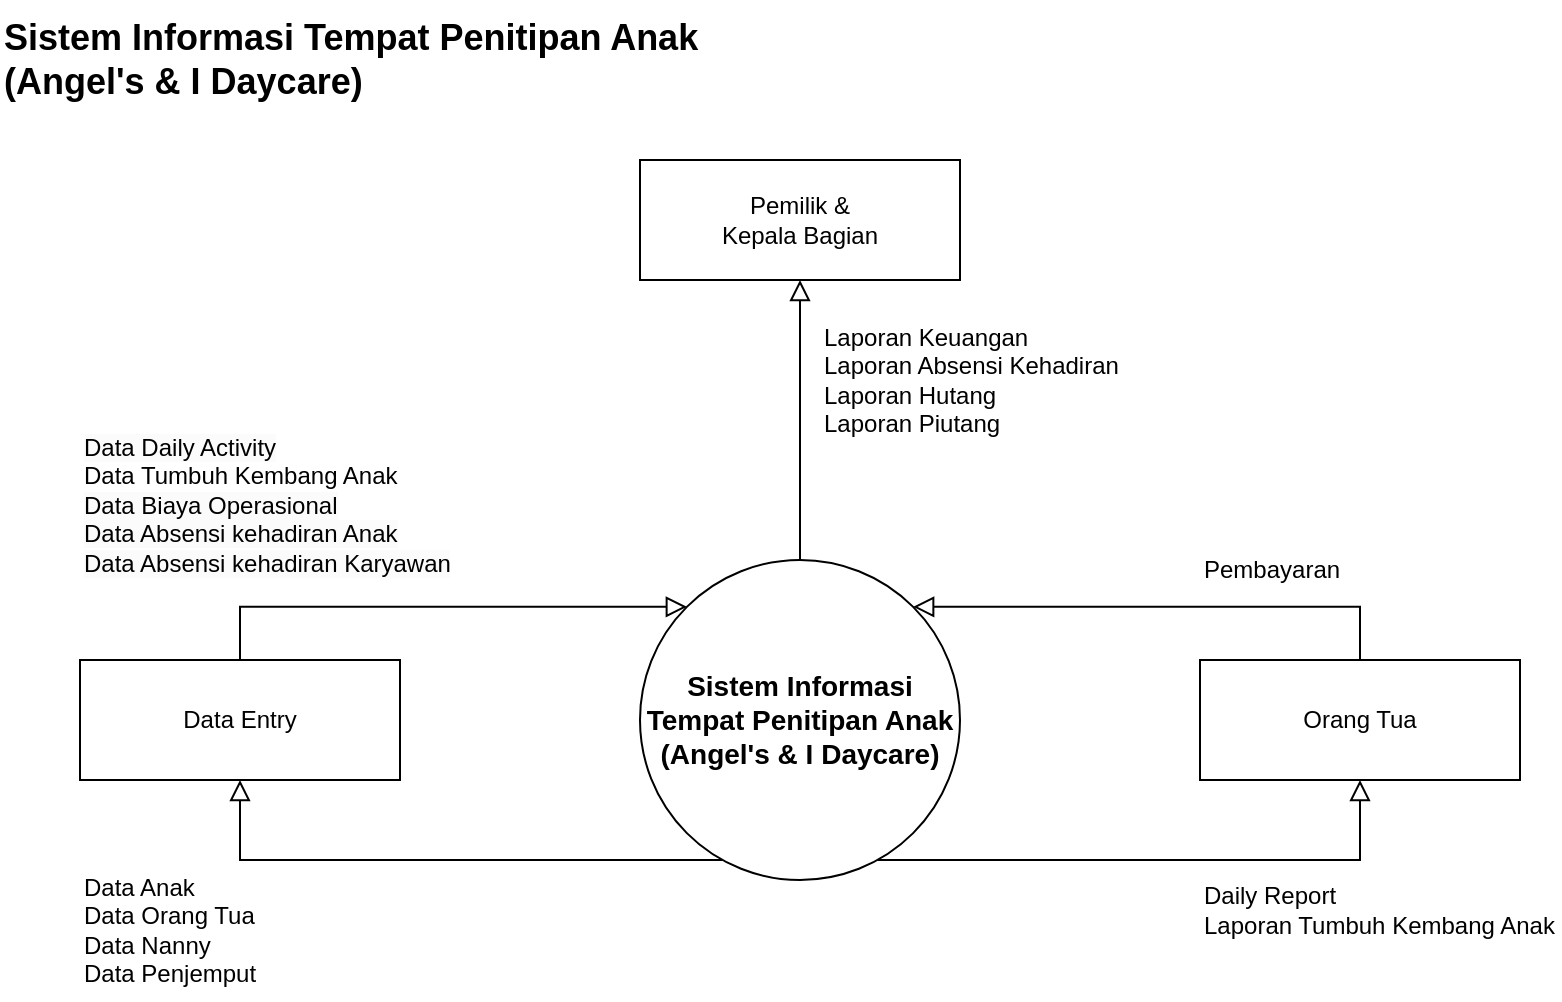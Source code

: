 <mxfile version="21.2.3" type="github" pages="3">
  <diagram id="-cViwrgLB8MZxIiX8cfI" name="Level 0">
    <mxGraphModel dx="874" dy="567" grid="1" gridSize="10" guides="1" tooltips="1" connect="1" arrows="1" fold="1" page="1" pageScale="1" pageWidth="850" pageHeight="1100" math="0" shadow="0">
      <root>
        <mxCell id="0" />
        <mxCell id="1" parent="0" />
        <mxCell id="pNz9P8v8omz6geSnsJ9m-1" value="&lt;font style=&quot;font-size: 14px;&quot;&gt;&lt;b&gt;Sistem Informasi &lt;br&gt;Tempat Penitipan Anak&lt;br&gt;(Angel&#39;s &amp;amp; I Daycare)&lt;/b&gt;&lt;/font&gt;" style="ellipse;whiteSpace=wrap;html=1;" parent="1" vertex="1">
          <mxGeometry x="360" y="320" width="160" height="160" as="geometry" />
        </mxCell>
        <mxCell id="pNz9P8v8omz6geSnsJ9m-2" value="Pemilik &amp;amp;&lt;br&gt;Kepala Bagian" style="rounded=0;whiteSpace=wrap;html=1;" parent="1" vertex="1">
          <mxGeometry x="360" y="120" width="160" height="60" as="geometry" />
        </mxCell>
        <mxCell id="pNz9P8v8omz6geSnsJ9m-3" value="Data Entry" style="rounded=0;whiteSpace=wrap;html=1;" parent="1" vertex="1">
          <mxGeometry x="80" y="370" width="160" height="60" as="geometry" />
        </mxCell>
        <mxCell id="pNz9P8v8omz6geSnsJ9m-4" value="Orang Tua" style="rounded=0;whiteSpace=wrap;html=1;" parent="1" vertex="1">
          <mxGeometry x="640" y="370" width="160" height="60" as="geometry" />
        </mxCell>
        <mxCell id="brgDT2GIcDv5zIJxUh-V-1" value="" style="rounded=0;html=1;jettySize=auto;orthogonalLoop=1;fontSize=11;endArrow=block;endFill=0;endSize=8;strokeWidth=1;shadow=0;labelBackgroundColor=none;edgeStyle=orthogonalEdgeStyle;exitX=0.5;exitY=0;exitDx=0;exitDy=0;" parent="1" source="pNz9P8v8omz6geSnsJ9m-1" target="pNz9P8v8omz6geSnsJ9m-2" edge="1">
          <mxGeometry relative="1" as="geometry">
            <mxPoint x="440" y="270" as="sourcePoint" />
            <mxPoint x="490" y="295" as="targetPoint" />
          </mxGeometry>
        </mxCell>
        <mxCell id="brgDT2GIcDv5zIJxUh-V-2" value="" style="rounded=0;html=1;jettySize=auto;orthogonalLoop=1;fontSize=11;endArrow=block;endFill=0;endSize=8;strokeWidth=1;shadow=0;labelBackgroundColor=none;edgeStyle=orthogonalEdgeStyle;" parent="1" source="pNz9P8v8omz6geSnsJ9m-1" edge="1">
          <mxGeometry relative="1" as="geometry">
            <mxPoint x="510" y="470" as="sourcePoint" />
            <mxPoint x="720" y="430" as="targetPoint" />
            <Array as="points">
              <mxPoint x="720" y="470" />
            </Array>
          </mxGeometry>
        </mxCell>
        <mxCell id="brgDT2GIcDv5zIJxUh-V-3" value="" style="rounded=0;html=1;jettySize=auto;orthogonalLoop=1;fontSize=11;endArrow=block;endFill=0;endSize=8;strokeWidth=1;shadow=0;labelBackgroundColor=none;edgeStyle=orthogonalEdgeStyle;entryX=0.5;entryY=1;entryDx=0;entryDy=0;" parent="1" source="pNz9P8v8omz6geSnsJ9m-1" target="pNz9P8v8omz6geSnsJ9m-3" edge="1">
          <mxGeometry relative="1" as="geometry">
            <mxPoint x="360" y="480" as="sourcePoint" />
            <mxPoint x="480" y="399.5" as="targetPoint" />
            <Array as="points">
              <mxPoint x="160" y="470" />
            </Array>
          </mxGeometry>
        </mxCell>
        <mxCell id="brgDT2GIcDv5zIJxUh-V-4" value="Daily Report&lt;br&gt;Laporan Tumbuh Kembang Anak" style="text;strokeColor=none;align=left;fillColor=none;html=1;verticalAlign=middle;whiteSpace=wrap;rounded=0;" parent="1" vertex="1">
          <mxGeometry x="640" y="470" width="180" height="50" as="geometry" />
        </mxCell>
        <mxCell id="brgDT2GIcDv5zIJxUh-V-5" value="Laporan Keuangan&lt;br&gt;Laporan Absensi Kehadiran&lt;br&gt;Laporan Hutang&amp;nbsp;&lt;br&gt;Laporan Piutang" style="text;strokeColor=none;align=left;fillColor=none;html=1;verticalAlign=middle;whiteSpace=wrap;rounded=0;" parent="1" vertex="1">
          <mxGeometry x="450" y="200" width="190" height="60" as="geometry" />
        </mxCell>
        <mxCell id="brgDT2GIcDv5zIJxUh-V-6" value="Data Anak&lt;br&gt;Data Orang Tua&lt;br&gt;Data Nanny&lt;br&gt;Data Penjemput" style="text;strokeColor=none;align=left;fillColor=none;html=1;verticalAlign=middle;whiteSpace=wrap;rounded=0;" parent="1" vertex="1">
          <mxGeometry x="80" y="470" width="190" height="70" as="geometry" />
        </mxCell>
        <mxCell id="brgDT2GIcDv5zIJxUh-V-7" value="Pembayaran&amp;nbsp;" style="text;strokeColor=none;align=left;fillColor=none;html=1;verticalAlign=middle;whiteSpace=wrap;rounded=0;" parent="1" vertex="1">
          <mxGeometry x="640" y="310" width="70" height="30" as="geometry" />
        </mxCell>
        <mxCell id="brgDT2GIcDv5zIJxUh-V-8" value="" style="rounded=0;html=1;jettySize=auto;orthogonalLoop=1;fontSize=11;endArrow=block;endFill=0;endSize=8;strokeWidth=1;shadow=0;labelBackgroundColor=none;edgeStyle=orthogonalEdgeStyle;exitX=0.5;exitY=0;exitDx=0;exitDy=0;entryX=1;entryY=0;entryDx=0;entryDy=0;" parent="1" source="pNz9P8v8omz6geSnsJ9m-4" target="pNz9P8v8omz6geSnsJ9m-1" edge="1">
          <mxGeometry relative="1" as="geometry">
            <mxPoint x="530" y="356" as="sourcePoint" />
            <mxPoint x="763" y="320" as="targetPoint" />
            <Array as="points">
              <mxPoint x="720" y="343" />
            </Array>
          </mxGeometry>
        </mxCell>
        <mxCell id="brgDT2GIcDv5zIJxUh-V-9" value="&lt;span style=&quot;color: rgb(0, 0, 0); font-family: Helvetica; font-size: 12px; font-style: normal; font-variant-ligatures: normal; font-variant-caps: normal; font-weight: 400; letter-spacing: normal; orphans: 2; text-align: left; text-indent: 0px; text-transform: none; widows: 2; word-spacing: 0px; -webkit-text-stroke-width: 0px; background-color: rgb(251, 251, 251); text-decoration-thickness: initial; text-decoration-style: initial; text-decoration-color: initial; float: none; display: inline !important;&quot;&gt;Data Daily Activity&lt;br&gt;&lt;/span&gt;Data Tumbuh Kembang Anak&lt;br style=&quot;border-color: var(--border-color); color: rgb(0, 0, 0); font-family: Helvetica; font-size: 12px; font-style: normal; font-variant-ligatures: normal; font-variant-caps: normal; font-weight: 400; letter-spacing: normal; orphans: 2; text-align: left; text-indent: 0px; text-transform: none; widows: 2; word-spacing: 0px; -webkit-text-stroke-width: 0px; background-color: rgb(251, 251, 251); text-decoration-thickness: initial; text-decoration-style: initial; text-decoration-color: initial;&quot;&gt;&lt;span style=&quot;color: rgb(0, 0, 0); font-family: Helvetica; font-size: 12px; font-style: normal; font-variant-ligatures: normal; font-variant-caps: normal; font-weight: 400; letter-spacing: normal; orphans: 2; text-align: left; text-indent: 0px; text-transform: none; widows: 2; word-spacing: 0px; -webkit-text-stroke-width: 0px; background-color: rgb(251, 251, 251); text-decoration-thickness: initial; text-decoration-style: initial; text-decoration-color: initial; float: none; display: inline !important;&quot;&gt;Data Biaya Operasional&lt;/span&gt;&lt;br style=&quot;border-color: var(--border-color); color: rgb(0, 0, 0); font-family: Helvetica; font-size: 12px; font-style: normal; font-variant-ligatures: normal; font-variant-caps: normal; font-weight: 400; letter-spacing: normal; orphans: 2; text-align: left; text-indent: 0px; text-transform: none; widows: 2; word-spacing: 0px; -webkit-text-stroke-width: 0px; background-color: rgb(251, 251, 251); text-decoration-thickness: initial; text-decoration-style: initial; text-decoration-color: initial;&quot;&gt;&lt;span style=&quot;color: rgb(0, 0, 0); font-family: Helvetica; font-size: 12px; font-style: normal; font-variant-ligatures: normal; font-variant-caps: normal; font-weight: 400; letter-spacing: normal; orphans: 2; text-align: left; text-indent: 0px; text-transform: none; widows: 2; word-spacing: 0px; -webkit-text-stroke-width: 0px; background-color: rgb(251, 251, 251); text-decoration-thickness: initial; text-decoration-style: initial; text-decoration-color: initial; float: none; display: inline !important;&quot;&gt;Data Absensi kehadiran Anak&lt;/span&gt;&lt;br style=&quot;border-color: var(--border-color); color: rgb(0, 0, 0); font-family: Helvetica; font-size: 12px; font-style: normal; font-variant-ligatures: normal; font-variant-caps: normal; font-weight: 400; letter-spacing: normal; orphans: 2; text-align: left; text-indent: 0px; text-transform: none; widows: 2; word-spacing: 0px; -webkit-text-stroke-width: 0px; background-color: rgb(251, 251, 251); text-decoration-thickness: initial; text-decoration-style: initial; text-decoration-color: initial;&quot;&gt;&lt;span style=&quot;color: rgb(0, 0, 0); font-family: Helvetica; font-size: 12px; font-style: normal; font-variant-ligatures: normal; font-variant-caps: normal; font-weight: 400; letter-spacing: normal; orphans: 2; text-align: left; text-indent: 0px; text-transform: none; widows: 2; word-spacing: 0px; -webkit-text-stroke-width: 0px; background-color: rgb(251, 251, 251); text-decoration-thickness: initial; text-decoration-style: initial; text-decoration-color: initial; float: none; display: inline !important;&quot;&gt;Data Absensi kehadiran Karyawan&lt;br&gt;&lt;/span&gt;" style="text;whiteSpace=wrap;html=1;" parent="1" vertex="1">
          <mxGeometry x="80" y="250" width="220" height="90" as="geometry" />
        </mxCell>
        <mxCell id="brgDT2GIcDv5zIJxUh-V-10" value="" style="rounded=0;html=1;jettySize=auto;orthogonalLoop=1;fontSize=11;endArrow=block;endFill=0;endSize=8;strokeWidth=1;shadow=0;labelBackgroundColor=none;edgeStyle=orthogonalEdgeStyle;entryX=0;entryY=0;entryDx=0;entryDy=0;exitX=0.5;exitY=0;exitDx=0;exitDy=0;" parent="1" source="pNz9P8v8omz6geSnsJ9m-3" target="pNz9P8v8omz6geSnsJ9m-1" edge="1">
          <mxGeometry relative="1" as="geometry">
            <mxPoint x="110" y="350" as="sourcePoint" />
            <mxPoint x="370" y="310" as="targetPoint" />
            <Array as="points">
              <mxPoint x="160" y="343" />
            </Array>
          </mxGeometry>
        </mxCell>
        <mxCell id="brgDT2GIcDv5zIJxUh-V-11" value="&lt;b style=&quot;border-color: var(--border-color);&quot;&gt;&lt;font style=&quot;font-size: 18px;&quot;&gt;Sistem Informasi Tempat Penitipan Anak&lt;br style=&quot;border-color: var(--border-color);&quot;&gt;(Angel&#39;s &amp;amp; I Daycare)&lt;/font&gt;&lt;/b&gt;" style="text;strokeColor=none;align=left;fillColor=none;html=1;verticalAlign=middle;whiteSpace=wrap;rounded=0;" parent="1" vertex="1">
          <mxGeometry x="40" y="40" width="590" height="60" as="geometry" />
        </mxCell>
      </root>
    </mxGraphModel>
  </diagram>
  <diagram id="DLmMbvCn6N-hUwhb20vY" name="PSB">
    <mxGraphModel dx="874" dy="567" grid="1" gridSize="10" guides="1" tooltips="1" connect="1" arrows="1" fold="1" page="1" pageScale="1" pageWidth="850" pageHeight="1100" math="0" shadow="0">
      <root>
        <mxCell id="0" />
        <mxCell id="1" parent="0" />
        <mxCell id="u_kRXEs5ODFZfVwMs2zd-1" value="" style="rounded=0;html=1;jettySize=auto;orthogonalLoop=1;fontSize=11;endArrow=block;endFill=0;endSize=8;strokeWidth=1;shadow=0;labelBackgroundColor=none;edgeStyle=orthogonalEdgeStyle;exitX=1;exitY=0.5;exitDx=0;exitDy=0;" parent="1" source="u_kRXEs5ODFZfVwMs2zd-5" edge="1">
          <mxGeometry relative="1" as="geometry">
            <Array as="points">
              <mxPoint x="110" y="150" />
            </Array>
            <mxPoint x="160" y="150" as="targetPoint" />
          </mxGeometry>
        </mxCell>
        <mxCell id="u_kRXEs5ODFZfVwMs2zd-3" value="Yes" style="rounded=0;html=1;jettySize=auto;orthogonalLoop=1;fontSize=11;endArrow=block;endFill=0;endSize=8;strokeWidth=1;shadow=0;labelBackgroundColor=none;edgeStyle=orthogonalEdgeStyle;exitX=1;exitY=0.5;exitDx=0;exitDy=0;entryX=0;entryY=0.5;entryDx=0;entryDy=0;" parent="1" source="u_kRXEs5ODFZfVwMs2zd-9" target="fVDtZhJBu8aAduTga0XZ-2" edge="1">
          <mxGeometry x="-0.502" y="10" relative="1" as="geometry">
            <mxPoint as="offset" />
            <mxPoint x="290" y="279.75" as="sourcePoint" />
            <mxPoint x="330" y="280" as="targetPoint" />
            <Array as="points" />
          </mxGeometry>
        </mxCell>
        <mxCell id="u_kRXEs5ODFZfVwMs2zd-4" value="NO" style="edgeStyle=orthogonalEdgeStyle;rounded=0;html=1;jettySize=auto;orthogonalLoop=1;fontSize=11;endArrow=block;endFill=0;endSize=8;strokeWidth=1;shadow=0;labelBackgroundColor=none;exitX=0.5;exitY=1;exitDx=0;exitDy=0;" parent="1" source="u_kRXEs5ODFZfVwMs2zd-9" target="u_kRXEs5ODFZfVwMs2zd-6" edge="1">
          <mxGeometry x="-0.749" y="-10" relative="1" as="geometry">
            <mxPoint as="offset" />
            <mxPoint x="500" y="364.5" as="sourcePoint" />
            <mxPoint x="150" y="170" as="targetPoint" />
            <Array as="points">
              <mxPoint x="210" y="340" />
              <mxPoint x="130" y="340" />
              <mxPoint x="130" y="160" />
            </Array>
          </mxGeometry>
        </mxCell>
        <mxCell id="u_kRXEs5ODFZfVwMs2zd-5" value="start" style="rounded=1;whiteSpace=wrap;html=1;arcSize=50;" parent="1" vertex="1">
          <mxGeometry x="30" y="135" width="80" height="30" as="geometry" />
        </mxCell>
        <mxCell id="u_kRXEs5ODFZfVwMs2zd-6" value="input data anak &lt;br&gt;&amp;amp; orang tua" style="shape=parallelogram;perimeter=parallelogramPerimeter;whiteSpace=wrap;html=1;fixedSize=1;" parent="1" vertex="1">
          <mxGeometry x="150" y="120" width="120" height="70" as="geometry" />
        </mxCell>
        <mxCell id="u_kRXEs5ODFZfVwMs2zd-9" value="data sudah &lt;br&gt;lengkap ?" style="rhombus;whiteSpace=wrap;html=1;shadow=0;fontFamily=Helvetica;fontSize=12;align=center;strokeWidth=1;spacing=6;spacingTop=-4;" parent="1" vertex="1">
          <mxGeometry x="150" y="240" width="120" height="80" as="geometry" />
        </mxCell>
        <mxCell id="u_kRXEs5ODFZfVwMs2zd-10" value="tunggu konfirmasi pembayaran" style="rounded=1;whiteSpace=wrap;html=1;fontSize=12;glass=0;strokeWidth=1;shadow=0;arcSize=0;" parent="1" vertex="1">
          <mxGeometry x="500" y="650" width="120" height="60" as="geometry" />
        </mxCell>
        <mxCell id="u_kRXEs5ODFZfVwMs2zd-13" value="" style="rounded=0;html=1;jettySize=auto;orthogonalLoop=1;fontSize=11;endArrow=block;endFill=0;endSize=8;strokeWidth=1;shadow=0;labelBackgroundColor=none;edgeStyle=orthogonalEdgeStyle;exitX=0.5;exitY=1;exitDx=0;exitDy=0;" parent="1" source="u_kRXEs5ODFZfVwMs2zd-6" target="u_kRXEs5ODFZfVwMs2zd-9" edge="1">
          <mxGeometry relative="1" as="geometry">
            <mxPoint x="410" y="190" as="sourcePoint" />
            <mxPoint x="410" y="230" as="targetPoint" />
          </mxGeometry>
        </mxCell>
        <mxCell id="u_kRXEs5ODFZfVwMs2zd-14" value="" style="rounded=0;html=1;jettySize=auto;orthogonalLoop=1;fontSize=11;endArrow=block;endFill=0;endSize=8;strokeWidth=1;shadow=0;labelBackgroundColor=none;edgeStyle=orthogonalEdgeStyle;entryX=0.5;entryY=0;entryDx=0;entryDy=0;exitX=0.5;exitY=1;exitDx=0;exitDy=0;" parent="1" source="u_kRXEs5ODFZfVwMs2zd-30" target="u_kRXEs5ODFZfVwMs2zd-17" edge="1">
          <mxGeometry relative="1" as="geometry">
            <mxPoint x="679.75" y="580" as="sourcePoint" />
            <mxPoint x="679.75" y="640" as="targetPoint" />
          </mxGeometry>
        </mxCell>
        <mxCell id="u_kRXEs5ODFZfVwMs2zd-16" value="membership :&lt;br&gt;idCard, user login, lembar persetujuan" style="rounded=1;whiteSpace=wrap;html=1;fontSize=12;glass=0;strokeWidth=1;shadow=0;arcSize=0;" parent="1" vertex="1">
          <mxGeometry x="680" y="775" width="120" height="55" as="geometry" />
        </mxCell>
        <mxCell id="u_kRXEs5ODFZfVwMs2zd-17" value="data anak, orang tua, nanny, contact &lt;br&gt;person dll" style="shape=document;whiteSpace=wrap;html=1;boundedLbl=1;size=0.25;" parent="1" vertex="1">
          <mxGeometry x="680" y="640" width="120" height="80" as="geometry" />
        </mxCell>
        <mxCell id="u_kRXEs5ODFZfVwMs2zd-19" value="end" style="rounded=1;whiteSpace=wrap;html=1;arcSize=50;" parent="1" vertex="1">
          <mxGeometry x="700" y="890" width="80" height="30" as="geometry" />
        </mxCell>
        <mxCell id="u_kRXEs5ODFZfVwMs2zd-20" value="" style="rounded=0;html=1;jettySize=auto;orthogonalLoop=1;fontSize=11;endArrow=block;endFill=0;endSize=8;strokeWidth=1;shadow=0;labelBackgroundColor=none;edgeStyle=orthogonalEdgeStyle;entryX=0.5;entryY=0;entryDx=0;entryDy=0;" parent="1" target="u_kRXEs5ODFZfVwMs2zd-19" edge="1">
          <mxGeometry relative="1" as="geometry">
            <mxPoint x="740" y="830" as="sourcePoint" />
            <mxPoint x="679.5" y="870" as="targetPoint" />
          </mxGeometry>
        </mxCell>
        <mxCell id="u_kRXEs5ODFZfVwMs2zd-21" value="&lt;font style=&quot;font-size: 18px;&quot;&gt;&lt;b style=&quot;&quot;&gt;&lt;u style=&quot;&quot;&gt;Penerimaan Anak Baru&lt;/u&gt;&lt;/b&gt;&lt;/font&gt;" style="text;strokeColor=none;align=left;fillColor=none;html=1;verticalAlign=middle;whiteSpace=wrap;rounded=0;" parent="1" vertex="1">
          <mxGeometry x="40" y="40" width="280" height="30" as="geometry" />
        </mxCell>
        <mxCell id="u_kRXEs5ODFZfVwMs2zd-22" value="&lt;font style=&quot;font-size: 10px;&quot;&gt;©melko230429&lt;/font&gt;" style="text;strokeColor=none;align=left;fillColor=none;html=1;verticalAlign=middle;whiteSpace=wrap;rounded=0;" parent="1" vertex="1">
          <mxGeometry x="40" y="1050" width="110" height="30" as="geometry" />
        </mxCell>
        <mxCell id="u_kRXEs5ODFZfVwMs2zd-24" value="apakah sudah &lt;br&gt;melakukan &lt;br&gt;pembayaran?" style="rhombus;whiteSpace=wrap;html=1;shadow=0;fontFamily=Helvetica;fontSize=12;align=center;strokeWidth=1;spacing=6;spacingTop=-4;" parent="1" vertex="1">
          <mxGeometry x="480" y="490" width="160" height="120" as="geometry" />
        </mxCell>
        <mxCell id="u_kRXEs5ODFZfVwMs2zd-26" value="NO" style="rounded=0;html=1;jettySize=auto;orthogonalLoop=1;fontSize=11;endArrow=block;endFill=0;endSize=8;strokeWidth=1;shadow=0;labelBackgroundColor=none;edgeStyle=orthogonalEdgeStyle;" parent="1" edge="1">
          <mxGeometry x="-0.6" y="10" relative="1" as="geometry">
            <mxPoint as="offset" />
            <mxPoint x="360" y="450" as="sourcePoint" />
            <mxPoint x="360" y="490" as="targetPoint" />
            <Array as="points">
              <mxPoint x="360" y="490" />
              <mxPoint x="360" y="490" />
            </Array>
          </mxGeometry>
        </mxCell>
        <mxCell id="u_kRXEs5ODFZfVwMs2zd-30" value="input kelengkapan&lt;br&gt;data anak &lt;br&gt;&amp;amp; orang tua" style="shape=parallelogram;perimeter=parallelogramPerimeter;whiteSpace=wrap;html=1;fixedSize=1;" parent="1" vertex="1">
          <mxGeometry x="670" y="510" width="140" height="80" as="geometry" />
        </mxCell>
        <mxCell id="u_kRXEs5ODFZfVwMs2zd-33" value="" style="rounded=0;html=1;jettySize=auto;orthogonalLoop=1;fontSize=11;endArrow=block;endFill=0;endSize=8;strokeWidth=1;shadow=0;labelBackgroundColor=none;edgeStyle=orthogonalEdgeStyle;exitX=0.492;exitY=0.881;exitDx=0;exitDy=0;exitPerimeter=0;entryX=0.5;entryY=0;entryDx=0;entryDy=0;" parent="1" source="u_kRXEs5ODFZfVwMs2zd-17" target="u_kRXEs5ODFZfVwMs2zd-16" edge="1">
          <mxGeometry relative="1" as="geometry">
            <mxPoint x="739.65" y="720" as="sourcePoint" />
            <mxPoint x="740" y="760" as="targetPoint" />
            <Array as="points">
              <mxPoint x="740" y="711" />
            </Array>
          </mxGeometry>
        </mxCell>
        <mxCell id="u_kRXEs5ODFZfVwMs2zd-35" value="Yes" style="rounded=0;html=1;jettySize=auto;orthogonalLoop=1;fontSize=11;endArrow=block;endFill=0;endSize=8;strokeWidth=1;shadow=0;labelBackgroundColor=none;edgeStyle=orthogonalEdgeStyle;exitX=1;exitY=0.5;exitDx=0;exitDy=0;entryX=0;entryY=0.5;entryDx=0;entryDy=0;" parent="1" source="u_kRXEs5ODFZfVwMs2zd-24" target="u_kRXEs5ODFZfVwMs2zd-30" edge="1">
          <mxGeometry x="-0.6" y="10" relative="1" as="geometry">
            <mxPoint as="offset" />
            <mxPoint x="550" y="520" as="sourcePoint" />
            <mxPoint x="670" y="550" as="targetPoint" />
            <Array as="points" />
          </mxGeometry>
        </mxCell>
        <mxCell id="u_kRXEs5ODFZfVwMs2zd-37" value="" style="rounded=0;html=1;jettySize=auto;orthogonalLoop=1;fontSize=11;endArrow=block;endFill=0;endSize=8;strokeWidth=1;shadow=0;labelBackgroundColor=none;edgeStyle=orthogonalEdgeStyle;exitX=0.5;exitY=1;exitDx=0;exitDy=0;entryX=0;entryY=0.5;entryDx=0;entryDy=0;" parent="1" source="u_kRXEs5ODFZfVwMs2zd-10" target="u_kRXEs5ODFZfVwMs2zd-24" edge="1">
          <mxGeometry relative="1" as="geometry">
            <mxPoint x="499.9" y="740" as="sourcePoint" />
            <mxPoint x="420" y="560" as="targetPoint" />
            <Array as="points">
              <mxPoint x="560" y="740" />
              <mxPoint x="450" y="740" />
              <mxPoint x="450" y="550" />
            </Array>
          </mxGeometry>
        </mxCell>
        <mxCell id="fVDtZhJBu8aAduTga0XZ-2" value="Observasi Anak" style="rounded=1;whiteSpace=wrap;html=1;fontSize=12;glass=0;strokeWidth=1;shadow=0;arcSize=0;" parent="1" vertex="1">
          <mxGeometry x="310" y="250" width="100" height="60" as="geometry" />
        </mxCell>
        <mxCell id="fVDtZhJBu8aAduTga0XZ-10" value="apakah hasil&amp;nbsp;&lt;br&gt;observasi bisa &lt;br&gt;di terima ?" style="rhombus;whiteSpace=wrap;html=1;shadow=0;fontFamily=Helvetica;fontSize=12;align=center;strokeWidth=1;spacing=6;spacingTop=-4;" parent="1" vertex="1">
          <mxGeometry x="290" y="350" width="140" height="100" as="geometry" />
        </mxCell>
        <mxCell id="fVDtZhJBu8aAduTga0XZ-11" value="Yes" style="rounded=0;html=1;jettySize=auto;orthogonalLoop=1;fontSize=11;endArrow=block;endFill=0;endSize=8;strokeWidth=1;shadow=0;labelBackgroundColor=none;edgeStyle=orthogonalEdgeStyle;exitX=1;exitY=0.5;exitDx=0;exitDy=0;" parent="1" source="fVDtZhJBu8aAduTga0XZ-10" edge="1">
          <mxGeometry x="-0.75" y="10" relative="1" as="geometry">
            <mxPoint y="1" as="offset" />
            <mxPoint x="450" y="400" as="sourcePoint" />
            <mxPoint x="510" y="400" as="targetPoint" />
            <Array as="points" />
          </mxGeometry>
        </mxCell>
        <mxCell id="fVDtZhJBu8aAduTga0XZ-12" value="" style="rounded=0;html=1;jettySize=auto;orthogonalLoop=1;fontSize=11;endArrow=block;endFill=0;endSize=8;strokeWidth=1;shadow=0;labelBackgroundColor=none;edgeStyle=orthogonalEdgeStyle;exitX=0.5;exitY=1;exitDx=0;exitDy=0;" parent="1" source="fVDtZhJBu8aAduTga0XZ-2" edge="1">
          <mxGeometry relative="1" as="geometry">
            <mxPoint x="580" y="300" as="sourcePoint" />
            <mxPoint x="360" y="350" as="targetPoint" />
            <Array as="points" />
          </mxGeometry>
        </mxCell>
        <mxCell id="fVDtZhJBu8aAduTga0XZ-13" value="NO" style="rounded=0;html=1;jettySize=auto;orthogonalLoop=1;fontSize=11;endArrow=block;endFill=0;endSize=8;strokeWidth=1;shadow=0;labelBackgroundColor=none;edgeStyle=orthogonalEdgeStyle;" parent="1" edge="1">
          <mxGeometry x="-0.6" y="10" relative="1" as="geometry">
            <mxPoint as="offset" />
            <mxPoint x="559.5" y="610" as="sourcePoint" />
            <mxPoint x="559.5" y="650" as="targetPoint" />
            <Array as="points">
              <mxPoint x="559.5" y="650" />
              <mxPoint x="559.5" y="650" />
            </Array>
          </mxGeometry>
        </mxCell>
        <mxCell id="fVDtZhJBu8aAduTga0XZ-14" value="Pembayaran" style="rounded=1;whiteSpace=wrap;html=1;fontSize=12;glass=0;strokeWidth=1;shadow=0;arcSize=0;" parent="1" vertex="1">
          <mxGeometry x="510" y="370" width="100" height="60" as="geometry" />
        </mxCell>
        <mxCell id="fVDtZhJBu8aAduTga0XZ-15" value="" style="rounded=0;html=1;jettySize=auto;orthogonalLoop=1;fontSize=11;endArrow=block;endFill=0;endSize=8;strokeWidth=1;shadow=0;labelBackgroundColor=none;edgeStyle=orthogonalEdgeStyle;entryX=0.5;entryY=0;entryDx=0;entryDy=0;exitX=0.5;exitY=1;exitDx=0;exitDy=0;" parent="1" edge="1">
          <mxGeometry relative="1" as="geometry">
            <mxPoint x="560" y="430" as="sourcePoint" />
            <mxPoint x="560" y="490" as="targetPoint" />
          </mxGeometry>
        </mxCell>
        <mxCell id="fVDtZhJBu8aAduTga0XZ-17" value="data anak dengan catatan khusus" style="shape=document;whiteSpace=wrap;html=1;boundedLbl=1;size=0.25;" parent="1" vertex="1">
          <mxGeometry x="300" y="490" width="120" height="80" as="geometry" />
        </mxCell>
      </root>
    </mxGraphModel>
  </diagram>
  <diagram id="C5RBs43oDa-KdzZeNtuy" name="Daily Report">
    <mxGraphModel dx="874" dy="567" grid="1" gridSize="10" guides="1" tooltips="1" connect="1" arrows="1" fold="1" page="1" pageScale="1" pageWidth="827" pageHeight="1169" math="0" shadow="0">
      <root>
        <mxCell id="WIyWlLk6GJQsqaUBKTNV-0" />
        <mxCell id="WIyWlLk6GJQsqaUBKTNV-1" parent="WIyWlLk6GJQsqaUBKTNV-0" />
        <mxCell id="WIyWlLk6GJQsqaUBKTNV-2" value="" style="rounded=0;html=1;jettySize=auto;orthogonalLoop=1;fontSize=11;endArrow=block;endFill=0;endSize=8;strokeWidth=1;shadow=0;labelBackgroundColor=none;edgeStyle=orthogonalEdgeStyle;exitX=1;exitY=0.5;exitDx=0;exitDy=0;" parent="WIyWlLk6GJQsqaUBKTNV-1" source="1_y-e7YFrR1NyZMzE7Wx-1" target="1_y-e7YFrR1NyZMzE7Wx-2" edge="1">
          <mxGeometry relative="1" as="geometry">
            <Array as="points">
              <mxPoint x="120" y="150" />
            </Array>
          </mxGeometry>
        </mxCell>
        <mxCell id="WIyWlLk6GJQsqaUBKTNV-3" value="Klasifikasi Umur" style="rounded=1;whiteSpace=wrap;html=1;fontSize=12;glass=0;strokeWidth=1;shadow=0;arcSize=0;" parent="WIyWlLk6GJQsqaUBKTNV-1" vertex="1">
          <mxGeometry x="370" y="120" width="120" height="60" as="geometry" />
        </mxCell>
        <mxCell id="WIyWlLk6GJQsqaUBKTNV-8" value="No" style="rounded=0;html=1;jettySize=auto;orthogonalLoop=1;fontSize=11;endArrow=block;endFill=0;endSize=8;strokeWidth=1;shadow=0;labelBackgroundColor=none;edgeStyle=orthogonalEdgeStyle;" parent="WIyWlLk6GJQsqaUBKTNV-1" source="1_y-e7YFrR1NyZMzE7Wx-7" edge="1">
          <mxGeometry x="0.012" y="10" relative="1" as="geometry">
            <mxPoint y="-1" as="offset" />
            <mxPoint x="430" y="415" as="sourcePoint" />
            <mxPoint x="430" y="460" as="targetPoint" />
          </mxGeometry>
        </mxCell>
        <mxCell id="WIyWlLk6GJQsqaUBKTNV-9" value="Yes" style="edgeStyle=orthogonalEdgeStyle;rounded=0;html=1;jettySize=auto;orthogonalLoop=1;fontSize=11;endArrow=block;endFill=0;endSize=8;strokeWidth=1;shadow=0;labelBackgroundColor=none;exitX=1;exitY=0.5;exitDx=0;exitDy=0;entryX=0;entryY=0.5;entryDx=0;entryDy=0;" parent="WIyWlLk6GJQsqaUBKTNV-1" source="1_y-e7YFrR1NyZMzE7Wx-7" target="1_y-e7YFrR1NyZMzE7Wx-11" edge="1">
          <mxGeometry y="10" relative="1" as="geometry">
            <mxPoint as="offset" />
            <mxPoint x="510" y="364.5" as="sourcePoint" />
            <mxPoint x="560" y="364.5" as="targetPoint" />
          </mxGeometry>
        </mxCell>
        <mxCell id="1_y-e7YFrR1NyZMzE7Wx-1" value="start" style="rounded=1;whiteSpace=wrap;html=1;arcSize=50;" parent="WIyWlLk6GJQsqaUBKTNV-1" vertex="1">
          <mxGeometry x="40" y="135" width="80" height="30" as="geometry" />
        </mxCell>
        <mxCell id="1_y-e7YFrR1NyZMzE7Wx-2" value="input daily entry" style="shape=parallelogram;perimeter=parallelogramPerimeter;whiteSpace=wrap;html=1;fixedSize=1;" parent="WIyWlLk6GJQsqaUBKTNV-1" vertex="1">
          <mxGeometry x="180" y="120" width="120" height="60" as="geometry" />
        </mxCell>
        <mxCell id="1_y-e7YFrR1NyZMzE7Wx-4" value="" style="rounded=0;html=1;jettySize=auto;orthogonalLoop=1;fontSize=11;endArrow=block;endFill=0;endSize=8;strokeWidth=1;shadow=0;labelBackgroundColor=none;edgeStyle=orthogonalEdgeStyle;exitX=1;exitY=0.5;exitDx=0;exitDy=0;" parent="WIyWlLk6GJQsqaUBKTNV-1" source="1_y-e7YFrR1NyZMzE7Wx-2" edge="1">
          <mxGeometry relative="1" as="geometry">
            <mxPoint x="295" y="152" as="sourcePoint" />
            <mxPoint x="371" y="150" as="targetPoint" />
            <Array as="points">
              <mxPoint x="371" y="150" />
            </Array>
          </mxGeometry>
        </mxCell>
        <mxCell id="1_y-e7YFrR1NyZMzE7Wx-5" value="Pengkajian tumbuh kembang" style="rounded=1;whiteSpace=wrap;html=1;fontSize=12;glass=0;strokeWidth=1;shadow=0;arcSize=0;" parent="WIyWlLk6GJQsqaUBKTNV-1" vertex="1">
          <mxGeometry x="370" y="220" width="120" height="60" as="geometry" />
        </mxCell>
        <mxCell id="1_y-e7YFrR1NyZMzE7Wx-7" value="apakah&lt;br&gt;hasil &lt;br&gt;abnormal ?" style="rhombus;whiteSpace=wrap;html=1;shadow=0;fontFamily=Helvetica;fontSize=12;align=center;strokeWidth=1;spacing=6;spacingTop=-4;" parent="WIyWlLk6GJQsqaUBKTNV-1" vertex="1">
          <mxGeometry x="360" y="320" width="140" height="90" as="geometry" />
        </mxCell>
        <mxCell id="1_y-e7YFrR1NyZMzE7Wx-10" value="catat hasil &lt;br&gt;pengkajian" style="rounded=1;whiteSpace=wrap;html=1;fontSize=12;glass=0;strokeWidth=1;shadow=0;arcSize=0;" parent="WIyWlLk6GJQsqaUBKTNV-1" vertex="1">
          <mxGeometry x="370" y="460" width="120" height="60" as="geometry" />
        </mxCell>
        <mxCell id="1_y-e7YFrR1NyZMzE7Wx-11" value="buat rekomendasi pemeriksaan lanjut" style="rounded=1;whiteSpace=wrap;html=1;fontSize=12;glass=0;strokeWidth=1;shadow=0;arcSize=0;" parent="WIyWlLk6GJQsqaUBKTNV-1" vertex="1">
          <mxGeometry x="560" y="335" width="120" height="60" as="geometry" />
        </mxCell>
        <mxCell id="1_y-e7YFrR1NyZMzE7Wx-14" value="" style="rounded=0;html=1;jettySize=auto;orthogonalLoop=1;fontSize=11;endArrow=block;endFill=0;endSize=8;strokeWidth=1;shadow=0;labelBackgroundColor=none;edgeStyle=orthogonalEdgeStyle;exitX=0.5;exitY=1;exitDx=0;exitDy=0;" parent="WIyWlLk6GJQsqaUBKTNV-1" source="WIyWlLk6GJQsqaUBKTNV-3" target="1_y-e7YFrR1NyZMzE7Wx-5" edge="1">
          <mxGeometry relative="1" as="geometry">
            <mxPoint x="220" y="200" as="sourcePoint" />
            <mxPoint x="220" y="250" as="targetPoint" />
          </mxGeometry>
        </mxCell>
        <mxCell id="1_y-e7YFrR1NyZMzE7Wx-15" value="" style="rounded=0;html=1;jettySize=auto;orthogonalLoop=1;fontSize=11;endArrow=block;endFill=0;endSize=8;strokeWidth=1;shadow=0;labelBackgroundColor=none;edgeStyle=orthogonalEdgeStyle;exitX=0.5;exitY=1;exitDx=0;exitDy=0;" parent="WIyWlLk6GJQsqaUBKTNV-1" source="1_y-e7YFrR1NyZMzE7Wx-5" target="1_y-e7YFrR1NyZMzE7Wx-7" edge="1">
          <mxGeometry relative="1" as="geometry">
            <mxPoint x="440" y="190" as="sourcePoint" />
            <mxPoint x="440" y="230" as="targetPoint" />
          </mxGeometry>
        </mxCell>
        <mxCell id="1_y-e7YFrR1NyZMzE7Wx-16" value="" style="rounded=0;html=1;jettySize=auto;orthogonalLoop=1;fontSize=11;endArrow=block;endFill=0;endSize=8;strokeWidth=1;shadow=0;labelBackgroundColor=none;edgeStyle=orthogonalEdgeStyle;entryX=0.5;entryY=0;entryDx=0;entryDy=0;" parent="WIyWlLk6GJQsqaUBKTNV-1" source="1_y-e7YFrR1NyZMzE7Wx-11" edge="1">
          <mxGeometry relative="1" as="geometry">
            <mxPoint x="450" y="200" as="sourcePoint" />
            <mxPoint x="620" y="460" as="targetPoint" />
          </mxGeometry>
        </mxCell>
        <mxCell id="1_y-e7YFrR1NyZMzE7Wx-17" value="" style="rounded=0;html=1;jettySize=auto;orthogonalLoop=1;fontSize=11;endArrow=block;endFill=0;endSize=8;strokeWidth=1;shadow=0;labelBackgroundColor=none;edgeStyle=orthogonalEdgeStyle;exitX=1;exitY=0.5;exitDx=0;exitDy=0;" parent="WIyWlLk6GJQsqaUBKTNV-1" source="1_y-e7YFrR1NyZMzE7Wx-10" edge="1">
          <mxGeometry relative="1" as="geometry">
            <mxPoint x="479" y="580" as="sourcePoint" />
            <mxPoint x="560" y="490" as="targetPoint" />
            <Array as="points">
              <mxPoint x="530" y="490" />
              <mxPoint x="530" y="490" />
            </Array>
          </mxGeometry>
        </mxCell>
        <mxCell id="1_y-e7YFrR1NyZMzE7Wx-18" value="upload data ke &lt;br&gt;user parents" style="rounded=1;whiteSpace=wrap;html=1;fontSize=12;glass=0;strokeWidth=1;shadow=0;arcSize=0;" parent="WIyWlLk6GJQsqaUBKTNV-1" vertex="1">
          <mxGeometry x="560" y="585" width="120" height="55" as="geometry" />
        </mxCell>
        <mxCell id="1_y-e7YFrR1NyZMzE7Wx-21" value="daily report" style="shape=document;whiteSpace=wrap;html=1;boundedLbl=1;" parent="WIyWlLk6GJQsqaUBKTNV-1" vertex="1">
          <mxGeometry x="560" y="460" width="120" height="70" as="geometry" />
        </mxCell>
        <mxCell id="1_y-e7YFrR1NyZMzE7Wx-24" value="" style="rounded=0;html=1;jettySize=auto;orthogonalLoop=1;fontSize=11;endArrow=block;endFill=0;endSize=8;strokeWidth=1;shadow=0;labelBackgroundColor=none;edgeStyle=orthogonalEdgeStyle;entryX=0.5;entryY=0;entryDx=0;entryDy=0;" parent="WIyWlLk6GJQsqaUBKTNV-1" edge="1">
          <mxGeometry relative="1" as="geometry">
            <mxPoint x="619.88" y="520" as="sourcePoint" />
            <mxPoint x="619.88" y="585" as="targetPoint" />
          </mxGeometry>
        </mxCell>
        <mxCell id="1_y-e7YFrR1NyZMzE7Wx-25" value="end" style="rounded=1;whiteSpace=wrap;html=1;arcSize=50;" parent="WIyWlLk6GJQsqaUBKTNV-1" vertex="1">
          <mxGeometry x="580" y="680" width="80" height="30" as="geometry" />
        </mxCell>
        <mxCell id="1_y-e7YFrR1NyZMzE7Wx-26" value="" style="rounded=0;html=1;jettySize=auto;orthogonalLoop=1;fontSize=11;endArrow=block;endFill=0;endSize=8;strokeWidth=1;shadow=0;labelBackgroundColor=none;edgeStyle=orthogonalEdgeStyle;exitX=0.5;exitY=1;exitDx=0;exitDy=0;" parent="WIyWlLk6GJQsqaUBKTNV-1" edge="1">
          <mxGeometry relative="1" as="geometry">
            <mxPoint x="619.5" y="640" as="sourcePoint" />
            <mxPoint x="619.5" y="680" as="targetPoint" />
          </mxGeometry>
        </mxCell>
        <mxCell id="1_y-e7YFrR1NyZMzE7Wx-27" value="&lt;font style=&quot;font-size: 18px;&quot;&gt;&lt;b style=&quot;&quot;&gt;&lt;u style=&quot;&quot;&gt;Daily Report&lt;/u&gt;&lt;/b&gt;&lt;/font&gt;" style="text;strokeColor=none;align=left;fillColor=none;html=1;verticalAlign=middle;whiteSpace=wrap;rounded=0;" parent="WIyWlLk6GJQsqaUBKTNV-1" vertex="1">
          <mxGeometry x="40" y="40" width="110" height="30" as="geometry" />
        </mxCell>
        <mxCell id="1_y-e7YFrR1NyZMzE7Wx-28" value="&lt;font style=&quot;font-size: 10px;&quot;&gt;©melko230429&lt;/font&gt;" style="text;strokeColor=none;align=left;fillColor=none;html=1;verticalAlign=middle;whiteSpace=wrap;rounded=0;" parent="WIyWlLk6GJQsqaUBKTNV-1" vertex="1">
          <mxGeometry x="40" y="1100" width="110" height="30" as="geometry" />
        </mxCell>
      </root>
    </mxGraphModel>
  </diagram>
</mxfile>
